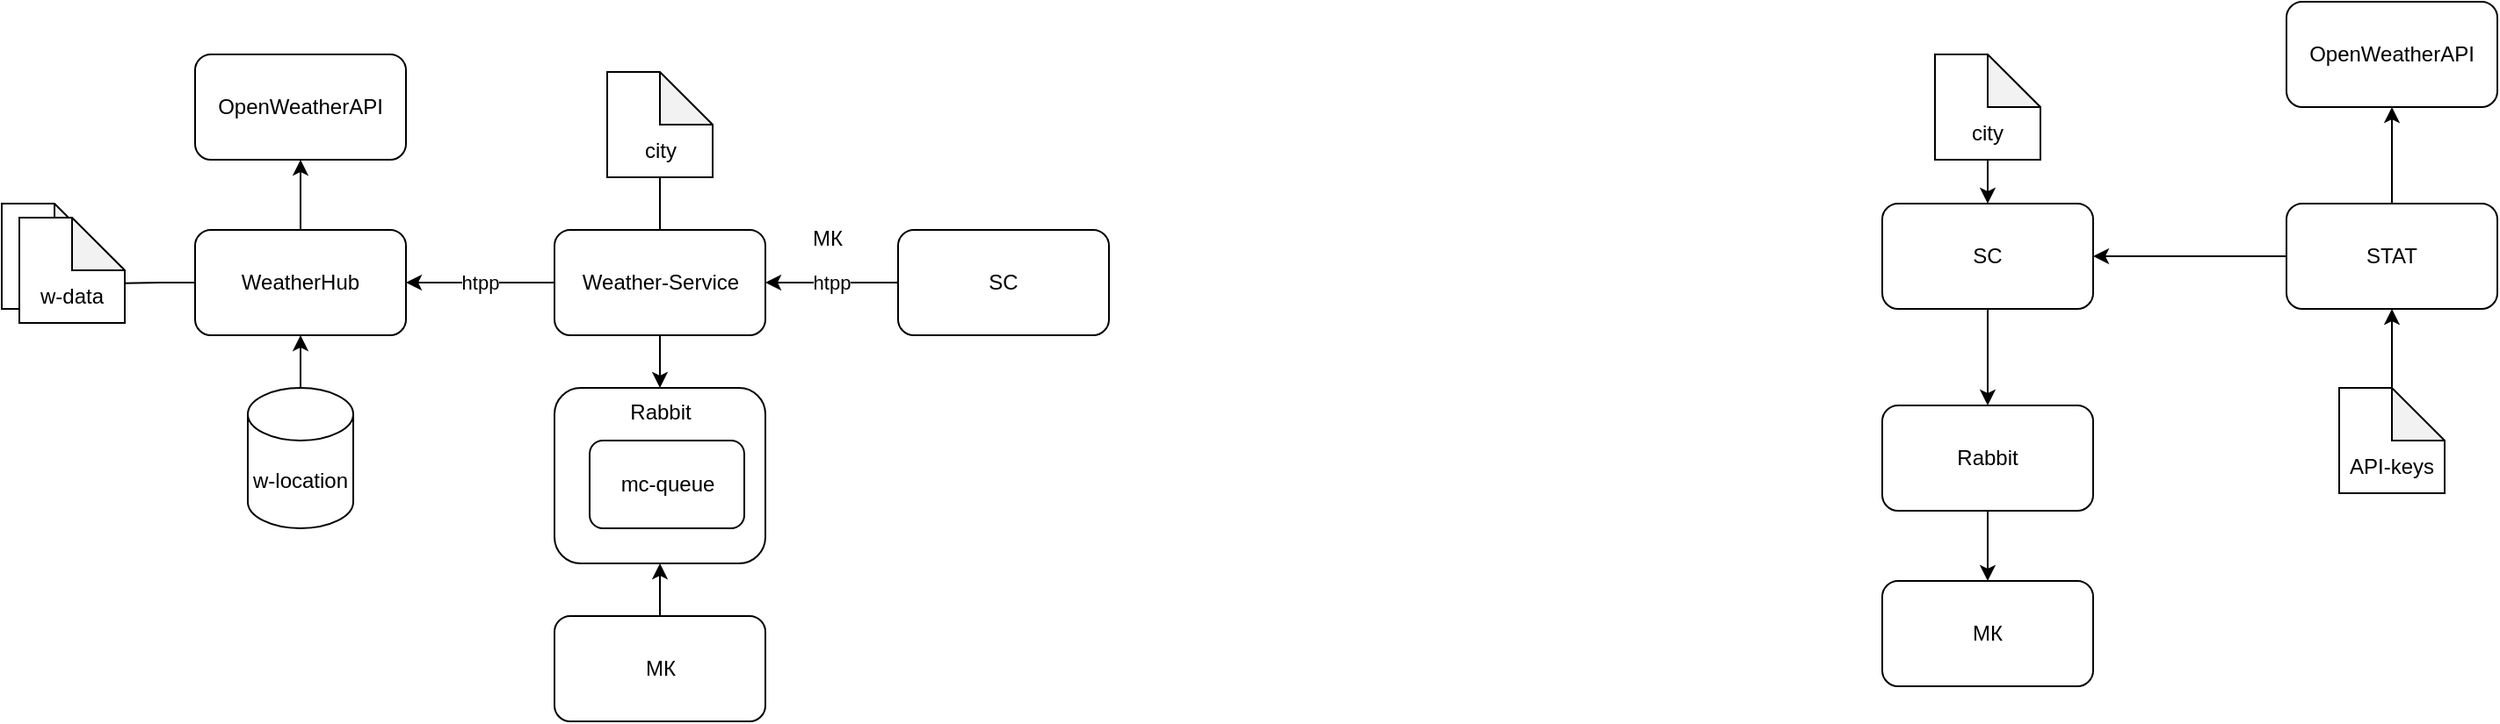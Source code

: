 <mxfile version="21.3.7" type="device">
  <diagram name="Page-1" id="q0RzE-BLuzRoeGr1_oLp">
    <mxGraphModel dx="1050" dy="570" grid="1" gridSize="10" guides="1" tooltips="1" connect="1" arrows="1" fold="1" page="1" pageScale="1" pageWidth="827" pageHeight="1169" math="0" shadow="0">
      <root>
        <mxCell id="0" />
        <mxCell id="1" parent="0" />
        <mxCell id="MoHb5lMUwLMc8lDkpPRp-1" value="OpenWeatherAPI" style="rounded=1;whiteSpace=wrap;html=1;" parent="1" vertex="1">
          <mxGeometry x="710" y="690" width="120" height="60" as="geometry" />
        </mxCell>
        <mxCell id="MoHb5lMUwLMc8lDkpPRp-43" style="edgeStyle=orthogonalEdgeStyle;rounded=0;orthogonalLoop=1;jettySize=auto;html=1;entryX=0.5;entryY=0;entryDx=0;entryDy=0;" parent="1" source="MoHb5lMUwLMc8lDkpPRp-2" target="MoHb5lMUwLMc8lDkpPRp-6" edge="1">
          <mxGeometry relative="1" as="geometry" />
        </mxCell>
        <mxCell id="MoHb5lMUwLMc8lDkpPRp-45" value="htpp" style="edgeStyle=orthogonalEdgeStyle;rounded=0;orthogonalLoop=1;jettySize=auto;html=1;entryX=1;entryY=0.5;entryDx=0;entryDy=0;" parent="1" source="MoHb5lMUwLMc8lDkpPRp-2" target="MoHb5lMUwLMc8lDkpPRp-13" edge="1">
          <mxGeometry relative="1" as="geometry" />
        </mxCell>
        <mxCell id="MoHb5lMUwLMc8lDkpPRp-2" value="Weather-Service" style="rounded=1;whiteSpace=wrap;html=1;" parent="1" vertex="1">
          <mxGeometry x="914.5" y="790" width="120" height="60" as="geometry" />
        </mxCell>
        <mxCell id="MoHb5lMUwLMc8lDkpPRp-9" value="htpp" style="edgeStyle=orthogonalEdgeStyle;rounded=0;orthogonalLoop=1;jettySize=auto;html=1;entryX=1;entryY=0.5;entryDx=0;entryDy=0;" parent="1" source="MoHb5lMUwLMc8lDkpPRp-3" target="MoHb5lMUwLMc8lDkpPRp-2" edge="1">
          <mxGeometry relative="1" as="geometry" />
        </mxCell>
        <mxCell id="MoHb5lMUwLMc8lDkpPRp-3" value="SC" style="rounded=1;whiteSpace=wrap;html=1;" parent="1" vertex="1">
          <mxGeometry x="1110" y="790" width="120" height="60" as="geometry" />
        </mxCell>
        <mxCell id="MoHb5lMUwLMc8lDkpPRp-4" value="МК&lt;br&gt;" style="text;html=1;strokeColor=none;fillColor=none;align=center;verticalAlign=middle;whiteSpace=wrap;rounded=0;" parent="1" vertex="1">
          <mxGeometry x="1040" y="780" width="60" height="30" as="geometry" />
        </mxCell>
        <mxCell id="MoHb5lMUwLMc8lDkpPRp-44" style="edgeStyle=orthogonalEdgeStyle;rounded=0;orthogonalLoop=1;jettySize=auto;html=1;entryX=0.5;entryY=1;entryDx=0;entryDy=0;" parent="1" source="MoHb5lMUwLMc8lDkpPRp-5" target="MoHb5lMUwLMc8lDkpPRp-6" edge="1">
          <mxGeometry relative="1" as="geometry" />
        </mxCell>
        <mxCell id="MoHb5lMUwLMc8lDkpPRp-5" value="МК" style="rounded=1;whiteSpace=wrap;html=1;" parent="1" vertex="1">
          <mxGeometry x="914.5" y="1010" width="120" height="60" as="geometry" />
        </mxCell>
        <mxCell id="MoHb5lMUwLMc8lDkpPRp-33" style="edgeStyle=orthogonalEdgeStyle;rounded=0;orthogonalLoop=1;jettySize=auto;html=1;entryX=0.5;entryY=1;entryDx=0;entryDy=0;" parent="1" source="MoHb5lMUwLMc8lDkpPRp-13" target="MoHb5lMUwLMc8lDkpPRp-1" edge="1">
          <mxGeometry relative="1" as="geometry" />
        </mxCell>
        <mxCell id="UI3Wtf1sStYkbj6fEMgH-2" style="edgeStyle=orthogonalEdgeStyle;rounded=0;orthogonalLoop=1;jettySize=auto;html=1;entryX=0.987;entryY=0.623;entryDx=0;entryDy=0;entryPerimeter=0;endArrow=none;endFill=0;" edge="1" parent="1" source="MoHb5lMUwLMc8lDkpPRp-13" target="UI3Wtf1sStYkbj6fEMgH-1">
          <mxGeometry relative="1" as="geometry" />
        </mxCell>
        <mxCell id="MoHb5lMUwLMc8lDkpPRp-13" value="WeatherHub" style="rounded=1;whiteSpace=wrap;html=1;" parent="1" vertex="1">
          <mxGeometry x="710" y="790" width="120" height="60" as="geometry" />
        </mxCell>
        <mxCell id="MoHb5lMUwLMc8lDkpPRp-15" value="МК" style="rounded=1;whiteSpace=wrap;html=1;" parent="1" vertex="1">
          <mxGeometry x="1670" y="990" width="120" height="60" as="geometry" />
        </mxCell>
        <mxCell id="MoHb5lMUwLMc8lDkpPRp-18" style="edgeStyle=orthogonalEdgeStyle;rounded=0;orthogonalLoop=1;jettySize=auto;html=1;entryX=0.5;entryY=0;entryDx=0;entryDy=0;" parent="1" source="MoHb5lMUwLMc8lDkpPRp-16" target="MoHb5lMUwLMc8lDkpPRp-17" edge="1">
          <mxGeometry relative="1" as="geometry" />
        </mxCell>
        <mxCell id="MoHb5lMUwLMc8lDkpPRp-16" value="SC" style="rounded=1;whiteSpace=wrap;html=1;" parent="1" vertex="1">
          <mxGeometry x="1670" y="775" width="120" height="60" as="geometry" />
        </mxCell>
        <mxCell id="MoHb5lMUwLMc8lDkpPRp-19" style="edgeStyle=orthogonalEdgeStyle;rounded=0;orthogonalLoop=1;jettySize=auto;html=1;entryX=0.5;entryY=0;entryDx=0;entryDy=0;" parent="1" source="MoHb5lMUwLMc8lDkpPRp-17" target="MoHb5lMUwLMc8lDkpPRp-15" edge="1">
          <mxGeometry relative="1" as="geometry" />
        </mxCell>
        <mxCell id="MoHb5lMUwLMc8lDkpPRp-17" value="Rabbit" style="rounded=1;whiteSpace=wrap;html=1;" parent="1" vertex="1">
          <mxGeometry x="1670" y="890" width="120" height="60" as="geometry" />
        </mxCell>
        <mxCell id="MoHb5lMUwLMc8lDkpPRp-20" value="OpenWeatherAPI" style="rounded=1;whiteSpace=wrap;html=1;" parent="1" vertex="1">
          <mxGeometry x="1900" y="660" width="120" height="60" as="geometry" />
        </mxCell>
        <mxCell id="MoHb5lMUwLMc8lDkpPRp-22" style="edgeStyle=orthogonalEdgeStyle;rounded=0;orthogonalLoop=1;jettySize=auto;html=1;entryX=0.5;entryY=1;entryDx=0;entryDy=0;" parent="1" source="MoHb5lMUwLMc8lDkpPRp-21" target="MoHb5lMUwLMc8lDkpPRp-20" edge="1">
          <mxGeometry relative="1" as="geometry" />
        </mxCell>
        <mxCell id="MoHb5lMUwLMc8lDkpPRp-23" style="edgeStyle=orthogonalEdgeStyle;rounded=0;orthogonalLoop=1;jettySize=auto;html=1;entryX=1;entryY=0.5;entryDx=0;entryDy=0;" parent="1" source="MoHb5lMUwLMc8lDkpPRp-21" target="MoHb5lMUwLMc8lDkpPRp-16" edge="1">
          <mxGeometry relative="1" as="geometry" />
        </mxCell>
        <mxCell id="MoHb5lMUwLMc8lDkpPRp-21" value="STAT" style="rounded=1;whiteSpace=wrap;html=1;" parent="1" vertex="1">
          <mxGeometry x="1900" y="775" width="120" height="60" as="geometry" />
        </mxCell>
        <mxCell id="MoHb5lMUwLMc8lDkpPRp-25" style="edgeStyle=orthogonalEdgeStyle;rounded=0;orthogonalLoop=1;jettySize=auto;html=1;entryX=0.5;entryY=1;entryDx=0;entryDy=0;" parent="1" source="MoHb5lMUwLMc8lDkpPRp-24" target="MoHb5lMUwLMc8lDkpPRp-13" edge="1">
          <mxGeometry relative="1" as="geometry" />
        </mxCell>
        <mxCell id="MoHb5lMUwLMc8lDkpPRp-24" value="w-location" style="shape=cylinder3;whiteSpace=wrap;html=1;boundedLbl=1;backgroundOutline=1;size=15;" parent="1" vertex="1">
          <mxGeometry x="740" y="880" width="60" height="80" as="geometry" />
        </mxCell>
        <mxCell id="MoHb5lMUwLMc8lDkpPRp-34" style="edgeStyle=orthogonalEdgeStyle;rounded=0;orthogonalLoop=1;jettySize=auto;html=1;entryX=0.5;entryY=0;entryDx=0;entryDy=0;endArrow=none;endFill=0;" parent="1" source="MoHb5lMUwLMc8lDkpPRp-27" target="MoHb5lMUwLMc8lDkpPRp-2" edge="1">
          <mxGeometry relative="1" as="geometry" />
        </mxCell>
        <mxCell id="MoHb5lMUwLMc8lDkpPRp-27" value="&lt;br&gt;&lt;br&gt;city" style="shape=note;whiteSpace=wrap;html=1;backgroundOutline=1;darkOpacity=0.05;" parent="1" vertex="1">
          <mxGeometry x="944.5" y="700" width="60" height="60" as="geometry" />
        </mxCell>
        <mxCell id="MoHb5lMUwLMc8lDkpPRp-30" style="edgeStyle=orthogonalEdgeStyle;rounded=0;orthogonalLoop=1;jettySize=auto;html=1;entryX=0.5;entryY=0;entryDx=0;entryDy=0;" parent="1" source="MoHb5lMUwLMc8lDkpPRp-29" target="MoHb5lMUwLMc8lDkpPRp-16" edge="1">
          <mxGeometry relative="1" as="geometry" />
        </mxCell>
        <mxCell id="MoHb5lMUwLMc8lDkpPRp-29" value="&lt;br&gt;&lt;br&gt;city" style="shape=note;whiteSpace=wrap;html=1;backgroundOutline=1;darkOpacity=0.05;" parent="1" vertex="1">
          <mxGeometry x="1700" y="690" width="60" height="60" as="geometry" />
        </mxCell>
        <mxCell id="MoHb5lMUwLMc8lDkpPRp-32" style="edgeStyle=orthogonalEdgeStyle;rounded=0;orthogonalLoop=1;jettySize=auto;html=1;entryX=0.5;entryY=1;entryDx=0;entryDy=0;" parent="1" source="MoHb5lMUwLMc8lDkpPRp-31" target="MoHb5lMUwLMc8lDkpPRp-21" edge="1">
          <mxGeometry relative="1" as="geometry" />
        </mxCell>
        <mxCell id="MoHb5lMUwLMc8lDkpPRp-31" value="&lt;br&gt;&lt;br&gt;API-keys" style="shape=note;whiteSpace=wrap;html=1;backgroundOutline=1;darkOpacity=0.05;" parent="1" vertex="1">
          <mxGeometry x="1930" y="880" width="60" height="60" as="geometry" />
        </mxCell>
        <mxCell id="MoHb5lMUwLMc8lDkpPRp-37" value="" style="group" parent="1" vertex="1" connectable="0">
          <mxGeometry x="914.5" y="860" width="120" height="120" as="geometry" />
        </mxCell>
        <mxCell id="MoHb5lMUwLMc8lDkpPRp-6" value="Rabbit" style="rounded=1;whiteSpace=wrap;html=1;horizontal=1;verticalAlign=top;" parent="MoHb5lMUwLMc8lDkpPRp-37" vertex="1">
          <mxGeometry y="20" width="120" height="100" as="geometry" />
        </mxCell>
        <mxCell id="MoHb5lMUwLMc8lDkpPRp-36" value="mc-queue" style="rounded=1;whiteSpace=wrap;html=1;" parent="MoHb5lMUwLMc8lDkpPRp-37" vertex="1">
          <mxGeometry x="20" y="50" width="88" height="50" as="geometry" />
        </mxCell>
        <mxCell id="UI3Wtf1sStYkbj6fEMgH-4" value="" style="group" vertex="1" connectable="0" parent="1">
          <mxGeometry x="600" y="775" width="70" height="68" as="geometry" />
        </mxCell>
        <mxCell id="UI3Wtf1sStYkbj6fEMgH-3" value="&lt;br&gt;&lt;br&gt;w-data" style="shape=note;whiteSpace=wrap;html=1;backgroundOutline=1;darkOpacity=0.05;" vertex="1" parent="UI3Wtf1sStYkbj6fEMgH-4">
          <mxGeometry width="60" height="60" as="geometry" />
        </mxCell>
        <mxCell id="UI3Wtf1sStYkbj6fEMgH-1" value="&lt;br&gt;&lt;br&gt;w-data" style="shape=note;whiteSpace=wrap;html=1;backgroundOutline=1;darkOpacity=0.05;" vertex="1" parent="UI3Wtf1sStYkbj6fEMgH-4">
          <mxGeometry x="10" y="8" width="60" height="60" as="geometry" />
        </mxCell>
      </root>
    </mxGraphModel>
  </diagram>
</mxfile>
